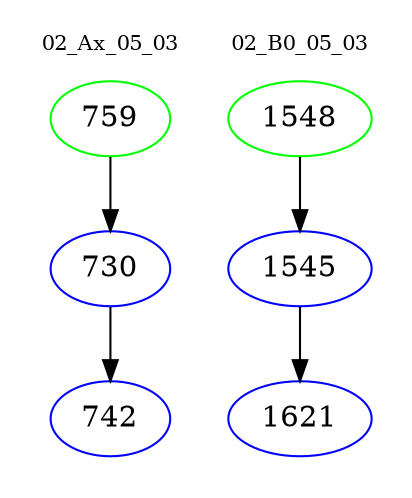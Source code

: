 digraph{
subgraph cluster_0 {
color = white
label = "02_Ax_05_03";
fontsize=10;
T0_759 [label="759", color="green"]
T0_759 -> T0_730 [color="black"]
T0_730 [label="730", color="blue"]
T0_730 -> T0_742 [color="black"]
T0_742 [label="742", color="blue"]
}
subgraph cluster_1 {
color = white
label = "02_B0_05_03";
fontsize=10;
T1_1548 [label="1548", color="green"]
T1_1548 -> T1_1545 [color="black"]
T1_1545 [label="1545", color="blue"]
T1_1545 -> T1_1621 [color="black"]
T1_1621 [label="1621", color="blue"]
}
}
